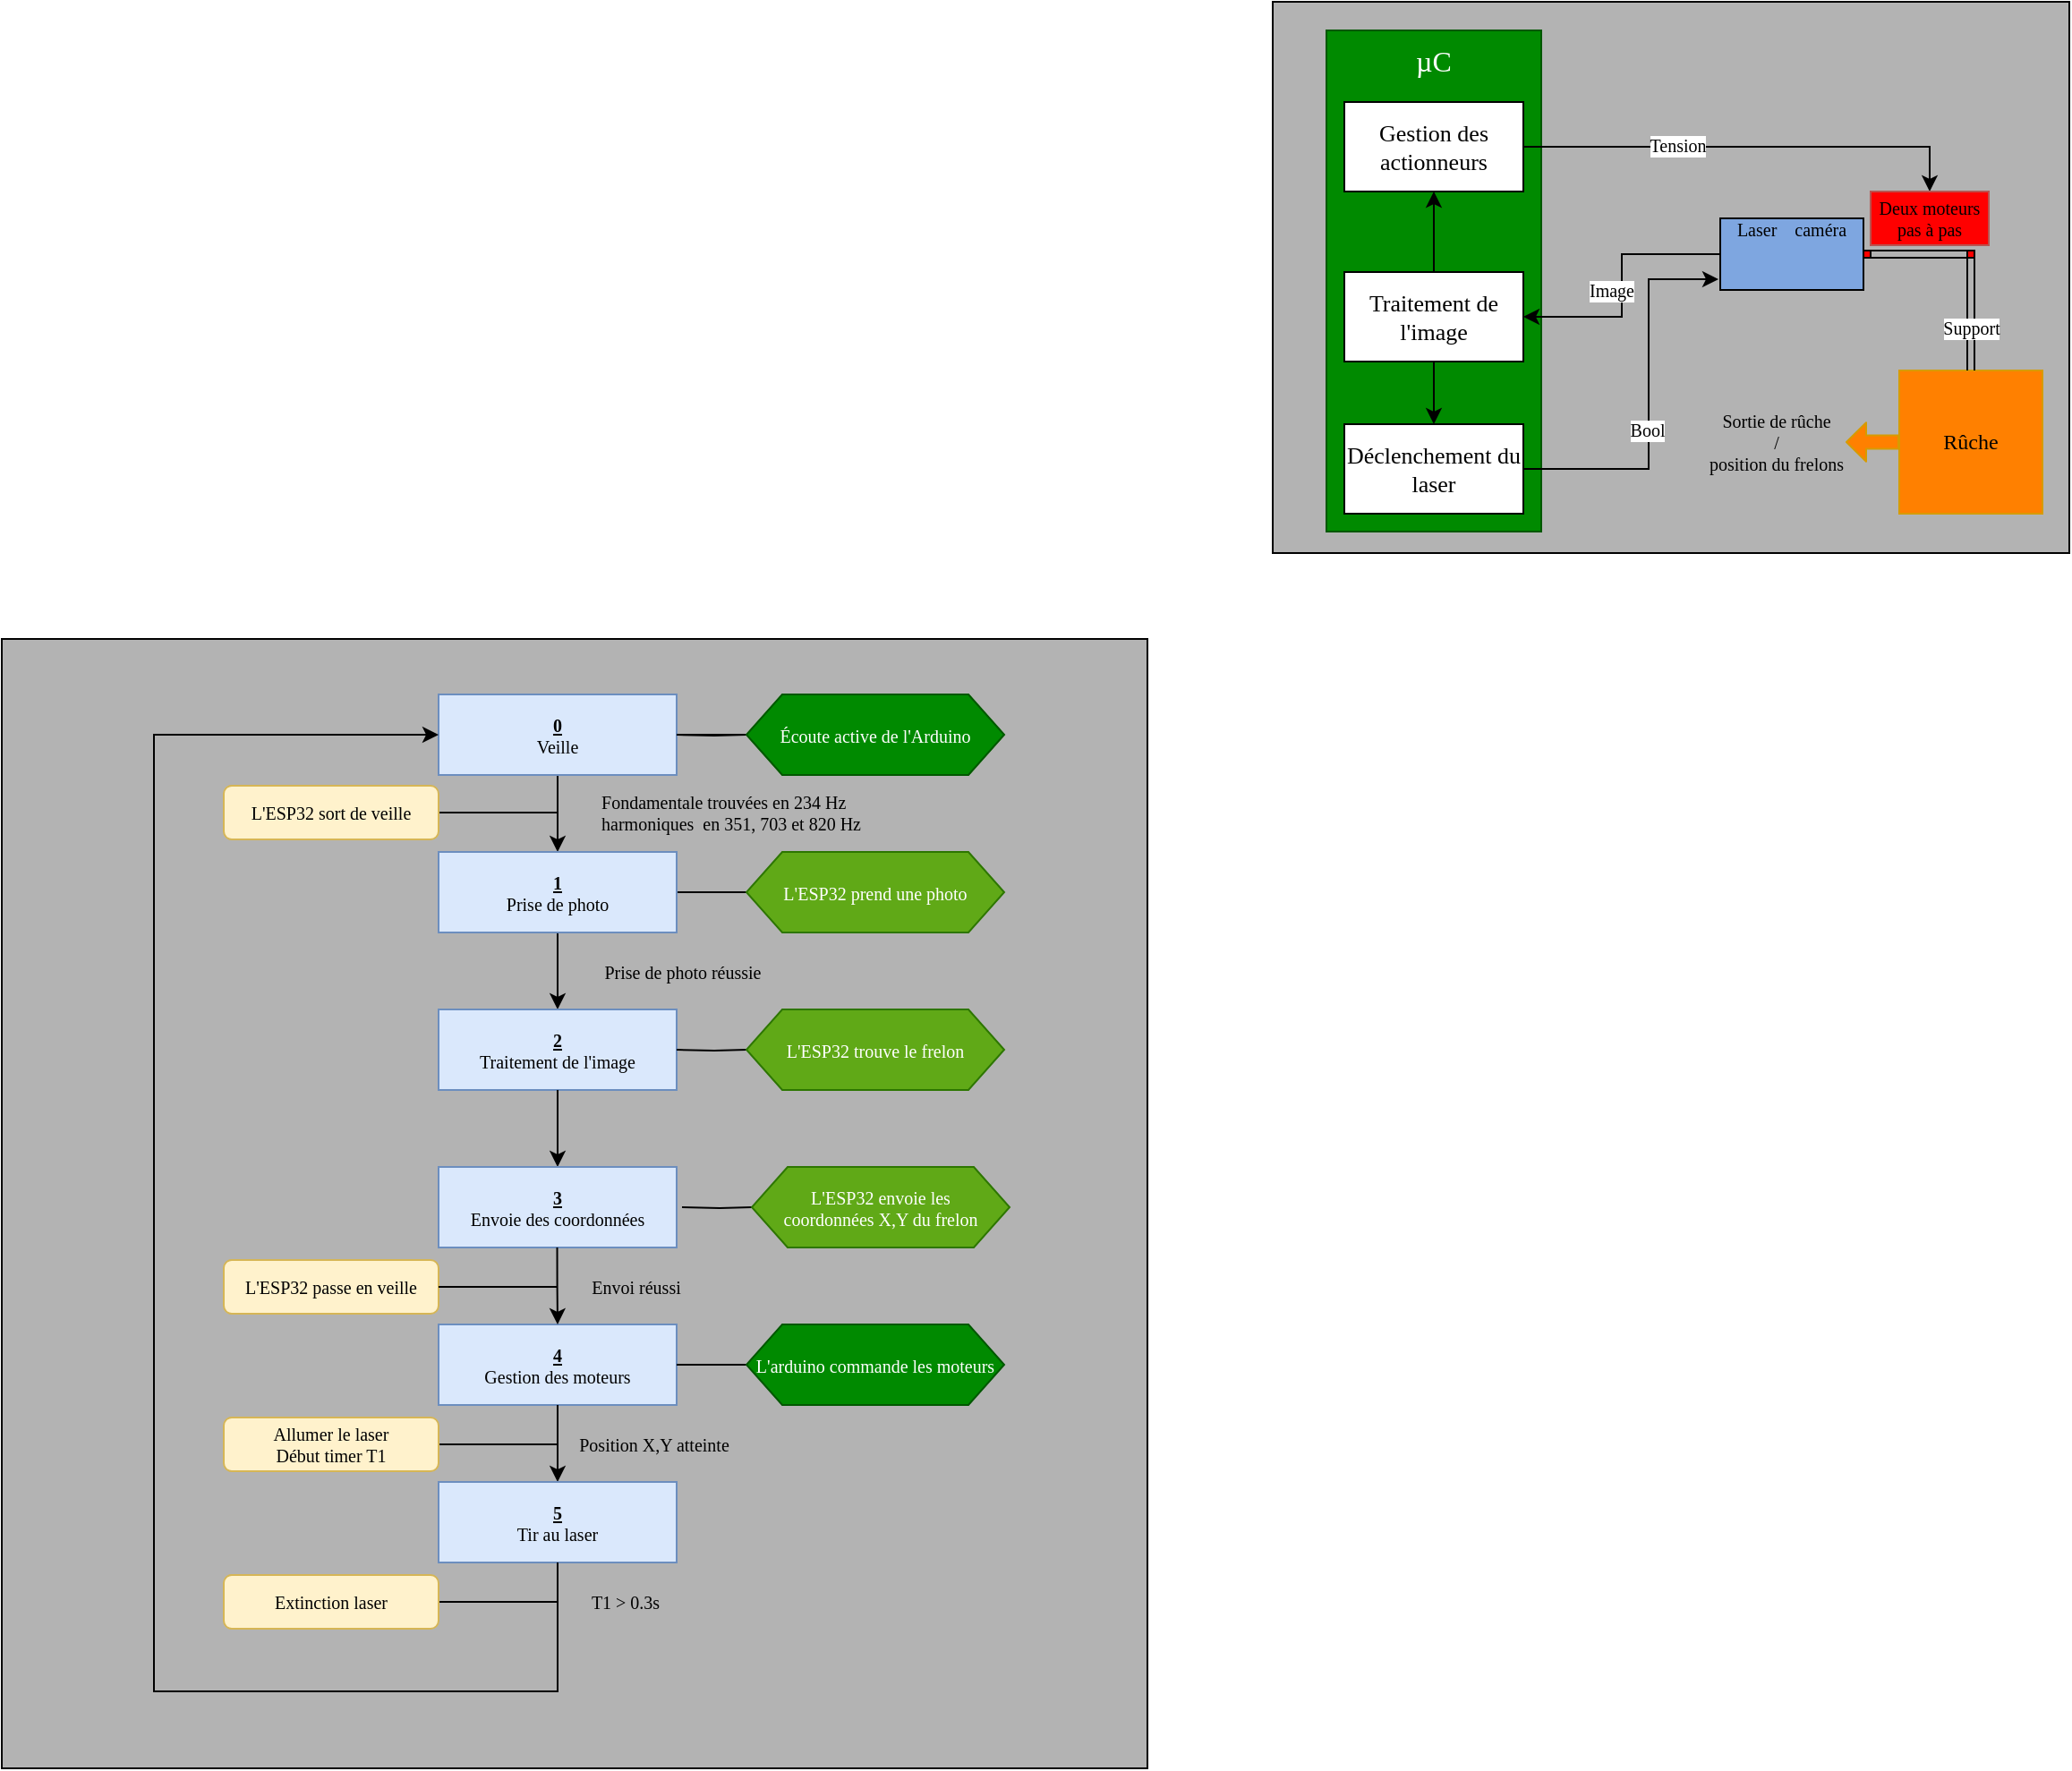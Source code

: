 <mxfile version="14.1.8"><diagram id="a73wu2bj_EbVTqkF0Pgz" name="Page-1"><mxGraphModel dx="1903" dy="510" grid="0" gridSize="10" guides="1" tooltips="1" connect="1" arrows="1" fold="1" page="1" pageScale="1" pageWidth="827" pageHeight="1169" math="0" shadow="0"><root><mxCell id="0"/><mxCell id="1" parent="0"/><mxCell id="YBXY5BZSFmck_ia4dOC2-99" value="" style="rounded=0;whiteSpace=wrap;html=1;fontSize=10;fontColor=#B3B3B3;fillColor=#B3B3B3;fontFamily=Times New Roman;" vertex="1" parent="1"><mxGeometry x="-480" y="410" width="640" height="631" as="geometry"/></mxCell><mxCell id="YBXY5BZSFmck_ia4dOC2-35" value="" style="rounded=0;whiteSpace=wrap;html=1;fontSize=10;fontColor=#B3B3B3;fillColor=#B3B3B3;fontFamily=Times New Roman;" vertex="1" parent="1"><mxGeometry x="230" y="54" width="445" height="308" as="geometry"/></mxCell><mxCell id="YBXY5BZSFmck_ia4dOC2-3" value="&lt;p style=&quot;line-height: 120%; font-size: 16px;&quot;&gt;µC&lt;/p&gt;" style="rounded=0;whiteSpace=wrap;html=1;horizontal=1;verticalAlign=top;fillColor=#008a00;strokeColor=#005700;fontColor=#ffffff;fontSize=16;spacing=0;spacingTop=-13;fontFamily=Times New Roman;" vertex="1" parent="1"><mxGeometry x="260" y="70" width="120" height="280" as="geometry"/></mxCell><mxCell id="YBXY5BZSFmck_ia4dOC2-32" value="" style="edgeStyle=orthogonalEdgeStyle;rounded=0;orthogonalLoop=1;jettySize=auto;html=1;startArrow=none;startFill=0;fillColor=#FF8000;fontSize=10;entryX=0.5;entryY=0;entryDx=0;entryDy=0;fontFamily=Times New Roman;" edge="1" parent="1" source="YBXY5BZSFmck_ia4dOC2-4" target="YBXY5BZSFmck_ia4dOC2-18"><mxGeometry relative="1" as="geometry"><mxPoint x="440" y="135" as="targetPoint"/></mxGeometry></mxCell><mxCell id="YBXY5BZSFmck_ia4dOC2-34" value="Tension" style="edgeLabel;html=1;align=center;verticalAlign=middle;resizable=0;points=[];fontSize=10;fontFamily=Times New Roman;" vertex="1" connectable="0" parent="YBXY5BZSFmck_ia4dOC2-32"><mxGeometry x="-0.322" y="1" relative="1" as="geometry"><mxPoint as="offset"/></mxGeometry></mxCell><mxCell id="YBXY5BZSFmck_ia4dOC2-4" value="Gestion des actionneurs" style="rounded=0;whiteSpace=wrap;html=1;fontSize=13;fontFamily=Times New Roman;" vertex="1" parent="1"><mxGeometry x="270" y="110" width="100" height="50" as="geometry"/></mxCell><mxCell id="YBXY5BZSFmck_ia4dOC2-24" value="" style="edgeStyle=orthogonalEdgeStyle;rounded=0;orthogonalLoop=1;jettySize=auto;html=1;startArrow=none;startFill=0;fillColor=#FF8000;fontSize=10;fontFamily=Times New Roman;" edge="1" parent="1" source="YBXY5BZSFmck_ia4dOC2-5" target="YBXY5BZSFmck_ia4dOC2-4"><mxGeometry relative="1" as="geometry"/></mxCell><mxCell id="YBXY5BZSFmck_ia4dOC2-25" value="" style="edgeStyle=orthogonalEdgeStyle;rounded=0;orthogonalLoop=1;jettySize=auto;html=1;startArrow=none;startFill=0;fillColor=#FF8000;fontSize=10;fontFamily=Times New Roman;" edge="1" parent="1" source="YBXY5BZSFmck_ia4dOC2-5" target="YBXY5BZSFmck_ia4dOC2-6"><mxGeometry relative="1" as="geometry"/></mxCell><mxCell id="YBXY5BZSFmck_ia4dOC2-5" value="Traitement de l'image" style="rounded=0;whiteSpace=wrap;html=1;fontSize=13;fontFamily=Times New Roman;" vertex="1" parent="1"><mxGeometry x="270" y="205" width="100" height="50" as="geometry"/></mxCell><mxCell id="YBXY5BZSFmck_ia4dOC2-28" value="" style="edgeStyle=orthogonalEdgeStyle;rounded=0;orthogonalLoop=1;jettySize=auto;html=1;startArrow=none;startFill=0;fillColor=#FF8000;fontSize=10;entryX=1;entryY=0.75;entryDx=0;entryDy=0;fontFamily=Times New Roman;" edge="1" parent="1" source="YBXY5BZSFmck_ia4dOC2-6" target="YBXY5BZSFmck_ia4dOC2-12"><mxGeometry relative="1" as="geometry"><Array as="points"><mxPoint x="440" y="315"/><mxPoint x="440" y="209"/></Array></mxGeometry></mxCell><mxCell id="YBXY5BZSFmck_ia4dOC2-29" value="Bool" style="edgeLabel;html=1;align=center;verticalAlign=middle;resizable=0;points=[];fontSize=10;fontFamily=Times New Roman;" vertex="1" connectable="0" parent="YBXY5BZSFmck_ia4dOC2-28"><mxGeometry x="-0.144" y="1" relative="1" as="geometry"><mxPoint as="offset"/></mxGeometry></mxCell><mxCell id="YBXY5BZSFmck_ia4dOC2-6" value="Déclenchement du laser" style="rounded=0;whiteSpace=wrap;html=1;fontSize=13;fontFamily=Times New Roman;" vertex="1" parent="1"><mxGeometry x="270" y="290" width="100" height="50" as="geometry"/></mxCell><mxCell id="YBXY5BZSFmck_ia4dOC2-7" value="Rûche" style="whiteSpace=wrap;html=1;aspect=fixed;fontSize=12;strokeColor=#d79b00;fillColor=#FF8000;fontFamily=Times New Roman;" vertex="1" parent="1"><mxGeometry x="580" y="260" width="80" height="80" as="geometry"/></mxCell><mxCell id="YBXY5BZSFmck_ia4dOC2-8" value="" style="shape=flexArrow;endArrow=classic;html=1;fontSize=13;exitX=0;exitY=0.5;exitDx=0;exitDy=0;endWidth=13.32;endSize=3.333;width=7.442;strokeColor=#d79b00;fillColor=#FF8000;fontFamily=Times New Roman;" edge="1" parent="1" source="YBXY5BZSFmck_ia4dOC2-7"><mxGeometry width="50" height="50" relative="1" as="geometry"><mxPoint x="420" y="290" as="sourcePoint"/><mxPoint x="550" y="300" as="targetPoint"/></mxGeometry></mxCell><mxCell id="YBXY5BZSFmck_ia4dOC2-9" value="&lt;div style=&quot;font-size: 10px&quot;&gt;Sortie de rûche &lt;br&gt;&lt;/div&gt;&lt;div style=&quot;font-size: 10px&quot;&gt;/ &lt;br&gt;&lt;/div&gt;&lt;div style=&quot;font-size: 10px&quot;&gt;position du frelons&lt;br&gt;&lt;/div&gt;" style="text;html=1;align=center;verticalAlign=middle;resizable=0;points=[];autosize=1;fontSize=10;fontFamily=Times New Roman;" vertex="1" parent="1"><mxGeometry x="468" y="280" width="85" height="40" as="geometry"/></mxCell><mxCell id="YBXY5BZSFmck_ia4dOC2-26" value="" style="edgeStyle=orthogonalEdgeStyle;rounded=0;orthogonalLoop=1;jettySize=auto;html=1;startArrow=none;startFill=0;fillColor=#FF8000;fontSize=10;fontFamily=Times New Roman;" edge="1" parent="1" source="YBXY5BZSFmck_ia4dOC2-10" target="YBXY5BZSFmck_ia4dOC2-5"><mxGeometry relative="1" as="geometry"/></mxCell><mxCell id="YBXY5BZSFmck_ia4dOC2-27" value="Image" style="edgeLabel;html=1;align=center;verticalAlign=middle;resizable=0;points=[];fontSize=10;fontFamily=Times New Roman;" vertex="1" connectable="0" parent="YBXY5BZSFmck_ia4dOC2-26"><mxGeometry x="0.324" y="3" relative="1" as="geometry"><mxPoint y="-18" as="offset"/></mxGeometry></mxCell><mxCell id="YBXY5BZSFmck_ia4dOC2-10" value="&lt;div style=&quot;font-size: 10px;&quot;&gt;Laser&amp;nbsp;&amp;nbsp;&amp;nbsp; caméra&lt;br style=&quot;font-size: 10px;&quot;&gt;&lt;/div&gt;&lt;div style=&quot;font-size: 10px;&quot;&gt;&lt;br style=&quot;font-size: 10px;&quot;&gt;&lt;/div&gt;" style="rounded=0;whiteSpace=wrap;html=1;fontSize=10;fillColor=#7EA6E0;verticalAlign=top;spacingTop=-6;fontFamily=Times New Roman;" vertex="1" parent="1"><mxGeometry x="480" y="175" width="80" height="40" as="geometry"/></mxCell><mxCell id="YBXY5BZSFmck_ia4dOC2-11" value="" style="shape=image;html=1;verticalAlign=top;verticalLabelPosition=bottom;labelBackgroundColor=#ffffff;imageAspect=0;aspect=fixed;image=https://cdn0.iconfinder.com/data/icons/ui-essence/32/_47ui-128.png;fillColor=#7EA6E0;fontSize=12;rotation=90;fontFamily=Times New Roman;" vertex="1" parent="1"><mxGeometry x="520" y="191" width="38" height="38" as="geometry"/></mxCell><mxCell id="YBXY5BZSFmck_ia4dOC2-12" value="" style="shape=image;html=1;verticalAlign=top;verticalLabelPosition=bottom;labelBackgroundColor=#ffffff;imageAspect=0;aspect=fixed;image=https://cdn0.iconfinder.com/data/icons/security-double-color-red-and-black-vol-2/52/laser__light__science__technology-128.png;fillColor=#7EA6E0;fontSize=12;rotation=-180;fontFamily=Times New Roman;" vertex="1" parent="1"><mxGeometry x="479" y="199" width="40" height="40" as="geometry"/></mxCell><mxCell id="YBXY5BZSFmck_ia4dOC2-13" value="" style="shape=link;html=1;fillColor=#FF8000;fontSize=12;entryX=0.5;entryY=0;entryDx=0;entryDy=0;fontFamily=Times New Roman;" edge="1" parent="1"><mxGeometry width="100" relative="1" as="geometry"><mxPoint x="620" y="193" as="sourcePoint"/><mxPoint x="620" y="260" as="targetPoint"/></mxGeometry></mxCell><mxCell id="YBXY5BZSFmck_ia4dOC2-33" value="Support" style="edgeLabel;html=1;align=center;verticalAlign=middle;resizable=0;points=[];fontSize=10;fontFamily=Times New Roman;" vertex="1" connectable="0" parent="YBXY5BZSFmck_ia4dOC2-13"><mxGeometry x="0.262" relative="1" as="geometry"><mxPoint as="offset"/></mxGeometry></mxCell><mxCell id="YBXY5BZSFmck_ia4dOC2-14" value="" style="shape=link;html=1;fillColor=#FF8000;fontSize=12;exitX=1;exitY=0.5;exitDx=0;exitDy=0;fontFamily=Times New Roman;" edge="1" parent="1" source="YBXY5BZSFmck_ia4dOC2-15"><mxGeometry width="100" relative="1" as="geometry"><mxPoint x="562.0" y="195.0" as="sourcePoint"/><mxPoint x="622" y="195" as="targetPoint"/></mxGeometry></mxCell><mxCell id="YBXY5BZSFmck_ia4dOC2-15" value="" style="whiteSpace=wrap;html=1;aspect=fixed;fontSize=12;fillColor=#FF0000;fontFamily=Times New Roman;" vertex="1" parent="1"><mxGeometry x="618" y="193" width="4" height="4" as="geometry"/></mxCell><mxCell id="YBXY5BZSFmck_ia4dOC2-16" value="" style="shape=link;html=1;fillColor=#FF8000;fontSize=12;exitX=1;exitY=0.5;exitDx=0;exitDy=0;fontFamily=Times New Roman;" edge="1" parent="1" source="YBXY5BZSFmck_ia4dOC2-10" target="YBXY5BZSFmck_ia4dOC2-15"><mxGeometry width="100" relative="1" as="geometry"><mxPoint x="560" y="195" as="sourcePoint"/><mxPoint x="622" y="195" as="targetPoint"/></mxGeometry></mxCell><mxCell id="YBXY5BZSFmck_ia4dOC2-17" value="" style="whiteSpace=wrap;html=1;aspect=fixed;fontSize=12;fillColor=#FF0000;fontFamily=Times New Roman;" vertex="1" parent="1"><mxGeometry x="560" y="193" width="4" height="4" as="geometry"/></mxCell><mxCell id="YBXY5BZSFmck_ia4dOC2-18" value="Deux moteurs pas à pas" style="whiteSpace=wrap;html=1;fontSize=10;strokeColor=#b85450;fillColor=#FF0000;fontFamily=Times New Roman;" vertex="1" parent="1"><mxGeometry x="564" y="160" width="66" height="30" as="geometry"/></mxCell><mxCell id="YBXY5BZSFmck_ia4dOC2-39" value="" style="edgeStyle=orthogonalEdgeStyle;rounded=0;orthogonalLoop=1;jettySize=auto;html=1;startArrow=none;startFill=0;fillColor=#FF8000;fontSize=10;fontColor=#B3B3B3;fontFamily=Times New Roman;" edge="1" parent="1" source="YBXY5BZSFmck_ia4dOC2-36" target="YBXY5BZSFmck_ia4dOC2-38"><mxGeometry relative="1" as="geometry"/></mxCell><mxCell id="YBXY5BZSFmck_ia4dOC2-36" value="&lt;div&gt;&lt;b&gt;&lt;u&gt;0&lt;/u&gt;&lt;/b&gt;&lt;/div&gt;Veille" style="rounded=0;whiteSpace=wrap;html=1;fontSize=10;fillColor=#dae8fc;strokeColor=#6c8ebf;fontFamily=Times New Roman;" vertex="1" parent="1"><mxGeometry x="-236" y="441" width="133" height="45" as="geometry"/></mxCell><mxCell id="YBXY5BZSFmck_ia4dOC2-43" value="" style="edgeStyle=orthogonalEdgeStyle;rounded=0;orthogonalLoop=1;jettySize=auto;html=1;startArrow=none;startFill=0;fillColor=#FF8000;fontSize=10;fontColor=#000000;fontFamily=Times New Roman;" edge="1" parent="1" source="YBXY5BZSFmck_ia4dOC2-38" target="YBXY5BZSFmck_ia4dOC2-42"><mxGeometry relative="1" as="geometry"/></mxCell><mxCell id="YBXY5BZSFmck_ia4dOC2-48" value="" style="edgeStyle=orthogonalEdgeStyle;rounded=0;orthogonalLoop=1;jettySize=auto;html=1;startArrow=none;startFill=0;fillColor=#FF8000;fontSize=10;fontColor=#000000;endArrow=none;endFill=0;fontFamily=Times New Roman;" edge="1" parent="1" source="YBXY5BZSFmck_ia4dOC2-38" target="YBXY5BZSFmck_ia4dOC2-47"><mxGeometry relative="1" as="geometry"/></mxCell><mxCell id="YBXY5BZSFmck_ia4dOC2-38" value="&lt;div&gt;&lt;b&gt;&lt;u&gt;1&lt;/u&gt;&lt;/b&gt;&lt;br&gt;&lt;/div&gt;&lt;div&gt;Prise de photo&lt;br&gt;&lt;/div&gt;" style="rounded=0;whiteSpace=wrap;html=1;fontSize=10;fillColor=#dae8fc;strokeColor=#6c8ebf;fontFamily=Times New Roman;" vertex="1" parent="1"><mxGeometry x="-236" y="529" width="133" height="45" as="geometry"/></mxCell><mxCell id="YBXY5BZSFmck_ia4dOC2-41" value="&lt;div align=&quot;justify&quot;&gt;Fondamentale trouvées en 234 Hz&lt;/div&gt;&lt;div align=&quot;justify&quot;&gt;harmoniques&amp;nbsp; en 351, 703 et 820 Hz&lt;br&gt;&lt;/div&gt;" style="text;html=1;align=center;verticalAlign=middle;resizable=0;points=[];autosize=1;fontSize=10;fontFamily=Times New Roman;" vertex="1" parent="1"><mxGeometry x="-151" y="493" width="155" height="28" as="geometry"/></mxCell><mxCell id="YBXY5BZSFmck_ia4dOC2-42" value="&lt;div&gt;&lt;b&gt;&lt;u&gt;2&lt;/u&gt;&lt;/b&gt;&lt;br&gt;&lt;/div&gt;&lt;div&gt;Traitement de l'image&lt;br&gt;&lt;/div&gt;" style="rounded=0;whiteSpace=wrap;html=1;fontSize=10;fillColor=#dae8fc;strokeColor=#6c8ebf;fontFamily=Times New Roman;" vertex="1" parent="1"><mxGeometry x="-236" y="617" width="133" height="45" as="geometry"/></mxCell><mxCell id="YBXY5BZSFmck_ia4dOC2-44" value="&lt;div align=&quot;justify&quot;&gt;Prise de photo réussie&lt;br&gt;&lt;/div&gt;" style="text;html=1;align=center;verticalAlign=middle;resizable=0;points=[];autosize=1;fontSize=10;fontFamily=Times New Roman;" vertex="1" parent="1"><mxGeometry x="-149" y="588" width="97" height="16" as="geometry"/></mxCell><mxCell id="YBXY5BZSFmck_ia4dOC2-47" value="L'ESP32 prend une photo" style="shape=hexagon;perimeter=hexagonPerimeter2;whiteSpace=wrap;html=1;fixedSize=1;fillColor=#60a917;fontSize=10;strokeColor=#2D7600;fontFamily=Times New Roman;fontColor=#ffffff;" vertex="1" parent="1"><mxGeometry x="-64" y="529" width="144" height="45" as="geometry"/></mxCell><mxCell id="YBXY5BZSFmck_ia4dOC2-49" value="" style="edgeStyle=orthogonalEdgeStyle;rounded=0;orthogonalLoop=1;jettySize=auto;html=1;startArrow=none;startFill=0;fillColor=#FF8000;fontSize=10;fontColor=#000000;endArrow=none;endFill=0;exitX=1;exitY=0.5;exitDx=0;exitDy=0;fontFamily=Times New Roman;" edge="1" parent="1" target="YBXY5BZSFmck_ia4dOC2-50" source="YBXY5BZSFmck_ia4dOC2-36"><mxGeometry relative="1" as="geometry"><mxPoint x="-103" y="463" as="sourcePoint"/></mxGeometry></mxCell><mxCell id="YBXY5BZSFmck_ia4dOC2-50" value="Écoute active de l'Arduino" style="shape=hexagon;perimeter=hexagonPerimeter2;whiteSpace=wrap;html=1;fixedSize=1;fillColor=#d5e8d4;fontSize=10;strokeColor=#82b366;fontFamily=Times New Roman;" vertex="1" parent="1"><mxGeometry x="-64" y="441" width="144" height="45" as="geometry"/></mxCell><mxCell id="YBXY5BZSFmck_ia4dOC2-54" value="" style="edgeStyle=orthogonalEdgeStyle;rounded=0;orthogonalLoop=1;jettySize=auto;html=1;startArrow=none;startFill=0;endArrow=none;endFill=0;fillColor=#FF8000;fontSize=10;fontColor=#000000;exitX=1;exitY=0.5;exitDx=0;exitDy=0;fontFamily=Times New Roman;" edge="1" parent="1" source="YBXY5BZSFmck_ia4dOC2-53"><mxGeometry relative="1" as="geometry"><mxPoint x="-169" y="507" as="targetPoint"/><Array as="points"><mxPoint x="-202" y="507"/></Array></mxGeometry></mxCell><mxCell id="YBXY5BZSFmck_ia4dOC2-53" value="L'ESP32 sort de veille" style="rounded=1;whiteSpace=wrap;html=1;fillColor=#fff2cc;fontSize=10;strokeColor=#d6b656;fontFamily=Times New Roman;" vertex="1" parent="1"><mxGeometry x="-356" y="492" width="120" height="30" as="geometry"/></mxCell><mxCell id="YBXY5BZSFmck_ia4dOC2-57" value="" style="edgeStyle=orthogonalEdgeStyle;rounded=0;orthogonalLoop=1;jettySize=auto;html=1;startArrow=none;startFill=0;fillColor=#FF8000;fontSize=10;fontColor=#000000;endArrow=none;endFill=0;fontFamily=Times New Roman;" edge="1" parent="1" target="YBXY5BZSFmck_ia4dOC2-58"><mxGeometry relative="1" as="geometry"><mxPoint x="-103" y="639.524" as="sourcePoint"/></mxGeometry></mxCell><mxCell id="YBXY5BZSFmck_ia4dOC2-58" value="L'ESP32 trouve le frelon" style="shape=hexagon;perimeter=hexagonPerimeter2;whiteSpace=wrap;html=1;fixedSize=1;fillColor=#60a917;fontSize=10;strokeColor=#2D7600;fontFamily=Times New Roman;fontColor=#ffffff;" vertex="1" parent="1"><mxGeometry x="-64" y="617" width="144" height="45" as="geometry"/></mxCell><mxCell id="YBXY5BZSFmck_ia4dOC2-64" value="&lt;div&gt;&lt;b&gt;&lt;u&gt;4&lt;/u&gt;&lt;/b&gt;&lt;br&gt;&lt;/div&gt;&lt;div&gt;Gestion des moteurs&lt;br&gt;&lt;/div&gt;" style="rounded=0;whiteSpace=wrap;html=1;fontSize=10;fillColor=#dae8fc;strokeColor=#6c8ebf;fontFamily=Times New Roman;" vertex="1" parent="1"><mxGeometry x="-236" y="793" width="133" height="45" as="geometry"/></mxCell><mxCell id="YBXY5BZSFmck_ia4dOC2-69" value="" style="edgeStyle=orthogonalEdgeStyle;rounded=0;orthogonalLoop=1;jettySize=auto;html=1;startArrow=none;startFill=0;fillColor=#FF8000;fontSize=10;fontColor=#000000;endArrow=none;endFill=0;exitX=1;exitY=0.5;exitDx=0;exitDy=0;fontFamily=Times New Roman;" edge="1" parent="1" target="YBXY5BZSFmck_ia4dOC2-70" source="YBXY5BZSFmck_ia4dOC2-64"><mxGeometry relative="1" as="geometry"><mxPoint x="-84" y="815" as="sourcePoint"/></mxGeometry></mxCell><mxCell id="YBXY5BZSFmck_ia4dOC2-70" value="L'arduino commande les moteurs" style="shape=hexagon;perimeter=hexagonPerimeter2;whiteSpace=wrap;html=1;fixedSize=1;fillColor=#008a00;fontSize=10;strokeColor=#005700;fontFamily=Times New Roman;fontColor=#ffffff;" vertex="1" parent="1"><mxGeometry x="-64" y="793" width="144" height="45" as="geometry"/></mxCell><mxCell id="YBXY5BZSFmck_ia4dOC2-71" value="" style="edgeStyle=orthogonalEdgeStyle;rounded=0;orthogonalLoop=1;jettySize=auto;html=1;startArrow=none;startFill=0;fillColor=#FF8000;fontSize=10;fontColor=#000000;exitX=0.5;exitY=1;exitDx=0;exitDy=0;fontFamily=Times New Roman;" edge="1" parent="1" target="YBXY5BZSFmck_ia4dOC2-72" source="YBXY5BZSFmck_ia4dOC2-64"><mxGeometry relative="1" as="geometry"><mxPoint x="-169" y="845" as="sourcePoint"/></mxGeometry></mxCell><mxCell id="YBXY5BZSFmck_ia4dOC2-72" value="&lt;div&gt;&lt;b&gt;&lt;u&gt;5&lt;/u&gt;&lt;/b&gt;&lt;br&gt;&lt;/div&gt;&lt;div&gt;Tir au laser&lt;br&gt;&lt;/div&gt;" style="rounded=0;whiteSpace=wrap;html=1;fontSize=10;fillColor=#dae8fc;strokeColor=#6c8ebf;fontFamily=Times New Roman;" vertex="1" parent="1"><mxGeometry x="-236" y="881" width="133" height="45" as="geometry"/></mxCell><mxCell id="YBXY5BZSFmck_ia4dOC2-73" value="" style="edgeStyle=orthogonalEdgeStyle;rounded=0;orthogonalLoop=1;jettySize=auto;html=1;startArrow=none;startFill=0;endArrow=none;endFill=0;fillColor=#FF8000;fontSize=10;fontColor=#000000;exitX=1;exitY=0.5;exitDx=0;exitDy=0;fontFamily=Times New Roman;" edge="1" parent="1" source="YBXY5BZSFmck_ia4dOC2-74"><mxGeometry relative="1" as="geometry"><mxPoint x="-170" y="860" as="targetPoint"/><Array as="points"><mxPoint x="-202" y="860"/></Array></mxGeometry></mxCell><mxCell id="YBXY5BZSFmck_ia4dOC2-74" value="&lt;div&gt;Allumer le laser&lt;/div&gt;&lt;div&gt;Début timer T1&lt;br&gt;&lt;/div&gt;" style="rounded=1;whiteSpace=wrap;html=1;fillColor=#fff2cc;fontSize=10;strokeColor=#d6b656;fontFamily=Times New Roman;" vertex="1" parent="1"><mxGeometry x="-356" y="845" width="120" height="30" as="geometry"/></mxCell><mxCell id="YBXY5BZSFmck_ia4dOC2-75" value="Position X,Y atteinte" style="text;html=1;align=center;verticalAlign=middle;resizable=0;points=[];autosize=1;fontSize=10;fontFamily=Times New Roman;" vertex="1" parent="1"><mxGeometry x="-163" y="852" width="94" height="16" as="geometry"/></mxCell><mxCell id="YBXY5BZSFmck_ia4dOC2-76" value="" style="edgeStyle=orthogonalEdgeStyle;rounded=0;orthogonalLoop=1;jettySize=auto;html=1;startArrow=none;startFill=0;fillColor=#FF8000;fontSize=10;fontColor=#000000;exitX=0.5;exitY=1;exitDx=0;exitDy=0;entryX=0;entryY=0.5;entryDx=0;entryDy=0;fontFamily=Times New Roman;" edge="1" parent="1" target="YBXY5BZSFmck_ia4dOC2-36" source="YBXY5BZSFmck_ia4dOC2-72"><mxGeometry relative="1" as="geometry"><mxPoint x="-169" y="848" as="sourcePoint"/><mxPoint x="-169.5" y="881" as="targetPoint"/><Array as="points"><mxPoint x="-170" y="998"/><mxPoint x="-395" y="998"/><mxPoint x="-395" y="464"/></Array></mxGeometry></mxCell><mxCell id="YBXY5BZSFmck_ia4dOC2-78" value="" style="edgeStyle=orthogonalEdgeStyle;rounded=0;orthogonalLoop=1;jettySize=auto;html=1;startArrow=none;startFill=0;endArrow=none;endFill=0;fillColor=#FF8000;fontSize=10;fontColor=#000000;exitX=1;exitY=0.5;exitDx=0;exitDy=0;fontFamily=Times New Roman;" edge="1" parent="1" source="YBXY5BZSFmck_ia4dOC2-79"><mxGeometry relative="1" as="geometry"><mxPoint x="-170" y="948" as="targetPoint"/><Array as="points"><mxPoint x="-202" y="948"/></Array></mxGeometry></mxCell><mxCell id="YBXY5BZSFmck_ia4dOC2-79" value="Extinction laser" style="rounded=1;whiteSpace=wrap;html=1;fillColor=#fff2cc;fontSize=10;strokeColor=#d6b656;fontFamily=Times New Roman;" vertex="1" parent="1"><mxGeometry x="-356" y="933" width="120" height="30" as="geometry"/></mxCell><mxCell id="YBXY5BZSFmck_ia4dOC2-81" value="T1 &amp;gt; 0.3s" style="text;html=1;align=center;verticalAlign=middle;resizable=0;points=[];autosize=1;fontSize=10;fontFamily=Times New Roman;" vertex="1" parent="1"><mxGeometry x="-156" y="940" width="48" height="16" as="geometry"/></mxCell><mxCell id="YBXY5BZSFmck_ia4dOC2-82" value="" style="edgeStyle=orthogonalEdgeStyle;rounded=0;orthogonalLoop=1;jettySize=auto;html=1;startArrow=none;startFill=0;fillColor=#FF8000;fontSize=10;fontColor=#000000;endArrow=none;endFill=0;exitX=1;exitY=0.5;exitDx=0;exitDy=0;fontFamily=Times New Roman;" edge="1" parent="1" target="YBXY5BZSFmck_ia4dOC2-83"><mxGeometry relative="1" as="geometry"><mxPoint x="-103.0" y="463.5" as="sourcePoint"/></mxGeometry></mxCell><mxCell id="YBXY5BZSFmck_ia4dOC2-83" value="Écoute active de l'Arduino" style="shape=hexagon;perimeter=hexagonPerimeter2;whiteSpace=wrap;html=1;fixedSize=1;fillColor=#008a00;fontSize=10;strokeColor=#005700;fontFamily=Times New Roman;fontColor=#ffffff;" vertex="1" parent="1"><mxGeometry x="-64" y="441" width="144" height="45" as="geometry"/></mxCell><mxCell id="YBXY5BZSFmck_ia4dOC2-84" value="&lt;p&gt;Envoi &lt;font&gt;réussi&lt;/font&gt;&lt;/p&gt;" style="text;html=1;align=center;verticalAlign=middle;resizable=0;points=[];autosize=1;fontSize=10;fontFamily=Times New Roman;" vertex="1" parent="1"><mxGeometry x="-156" y="754" width="60" height="36" as="geometry"/></mxCell><mxCell id="YBXY5BZSFmck_ia4dOC2-86" value="" style="edgeStyle=orthogonalEdgeStyle;rounded=0;orthogonalLoop=1;jettySize=auto;html=1;startArrow=none;startFill=0;fillColor=#FF8000;fontSize=10;fontColor=#000000;fontFamily=Times New Roman;exitX=0.5;exitY=1;exitDx=0;exitDy=0;" edge="1" parent="1" target="YBXY5BZSFmck_ia4dOC2-87" source="YBXY5BZSFmck_ia4dOC2-42"><mxGeometry relative="1" as="geometry"><mxPoint x="-169.5" y="662" as="sourcePoint"/></mxGeometry></mxCell><mxCell id="YBXY5BZSFmck_ia4dOC2-87" value="&lt;div&gt;&lt;b&gt;&lt;u&gt;3&lt;/u&gt;&lt;/b&gt;&lt;br&gt;&lt;/div&gt;&lt;div&gt;Envoie des coordonnées&lt;br&gt;&lt;/div&gt;" style="rounded=0;whiteSpace=wrap;html=1;fontSize=10;fillColor=#dae8fc;strokeColor=#6c8ebf;fontFamily=Times New Roman;" vertex="1" parent="1"><mxGeometry x="-236" y="705" width="133" height="45" as="geometry"/></mxCell><mxCell id="YBXY5BZSFmck_ia4dOC2-88" value="" style="edgeStyle=orthogonalEdgeStyle;rounded=0;orthogonalLoop=1;jettySize=auto;html=1;startArrow=none;startFill=0;fillColor=#FF8000;fontSize=10;fontColor=#000000;fontFamily=Times New Roman;exitX=0.5;exitY=1;exitDx=0;exitDy=0;entryX=0.5;entryY=0;entryDx=0;entryDy=0;" edge="1" parent="1" target="YBXY5BZSFmck_ia4dOC2-64"><mxGeometry relative="1" as="geometry"><mxPoint x="-169.74" y="750" as="sourcePoint"/><mxPoint x="-170" y="782" as="targetPoint"/><Array as="points"><mxPoint x="-170" y="772"/></Array></mxGeometry></mxCell><mxCell id="YBXY5BZSFmck_ia4dOC2-89" value="L'ESP32 passe en veille" style="rounded=1;whiteSpace=wrap;html=1;fillColor=#fff2cc;fontSize=10;strokeColor=#d6b656;fontFamily=Times New Roman;" vertex="1" parent="1"><mxGeometry x="-356" y="757" width="120" height="30" as="geometry"/></mxCell><mxCell id="YBXY5BZSFmck_ia4dOC2-90" value="" style="edgeStyle=orthogonalEdgeStyle;rounded=0;orthogonalLoop=1;jettySize=auto;html=1;startArrow=none;startFill=0;endArrow=none;endFill=0;fillColor=#FF8000;fontSize=10;fontColor=#000000;exitX=1;exitY=0.5;exitDx=0;exitDy=0;fontFamily=Times New Roman;" edge="1" source="YBXY5BZSFmck_ia4dOC2-89" parent="1"><mxGeometry relative="1" as="geometry"><mxPoint x="-170" y="772" as="targetPoint"/><Array as="points"><mxPoint x="-202" y="772"/></Array></mxGeometry></mxCell><mxCell id="YBXY5BZSFmck_ia4dOC2-95" value="" style="edgeStyle=orthogonalEdgeStyle;rounded=0;orthogonalLoop=1;jettySize=auto;html=1;startArrow=none;startFill=0;fillColor=#FF8000;fontSize=10;fontColor=#000000;endArrow=none;endFill=0;fontFamily=Times New Roman;" edge="1" target="YBXY5BZSFmck_ia4dOC2-96" parent="1"><mxGeometry relative="1" as="geometry"><mxPoint x="-100.0" y="727.524" as="sourcePoint"/></mxGeometry></mxCell><mxCell id="YBXY5BZSFmck_ia4dOC2-96" value="&lt;div&gt;L'ESP32 envoie les &lt;br&gt;&lt;/div&gt;&lt;div&gt;coordonnées X,Y du frelon&lt;/div&gt;" style="shape=hexagon;perimeter=hexagonPerimeter2;whiteSpace=wrap;html=1;fixedSize=1;fillColor=#60a917;fontSize=10;strokeColor=#2D7600;fontFamily=Times New Roman;fontColor=#ffffff;" vertex="1" parent="1"><mxGeometry x="-61" y="705" width="144" height="45" as="geometry"/></mxCell></root></mxGraphModel></diagram></mxfile>